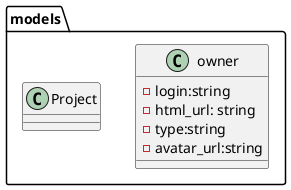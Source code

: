 @startuml


package models {
    class owner{
        -login:string
        -html_url: string   
        -type:string
        -avatar_url:string
    }

    class Project{
        
    }
}

@enduml
